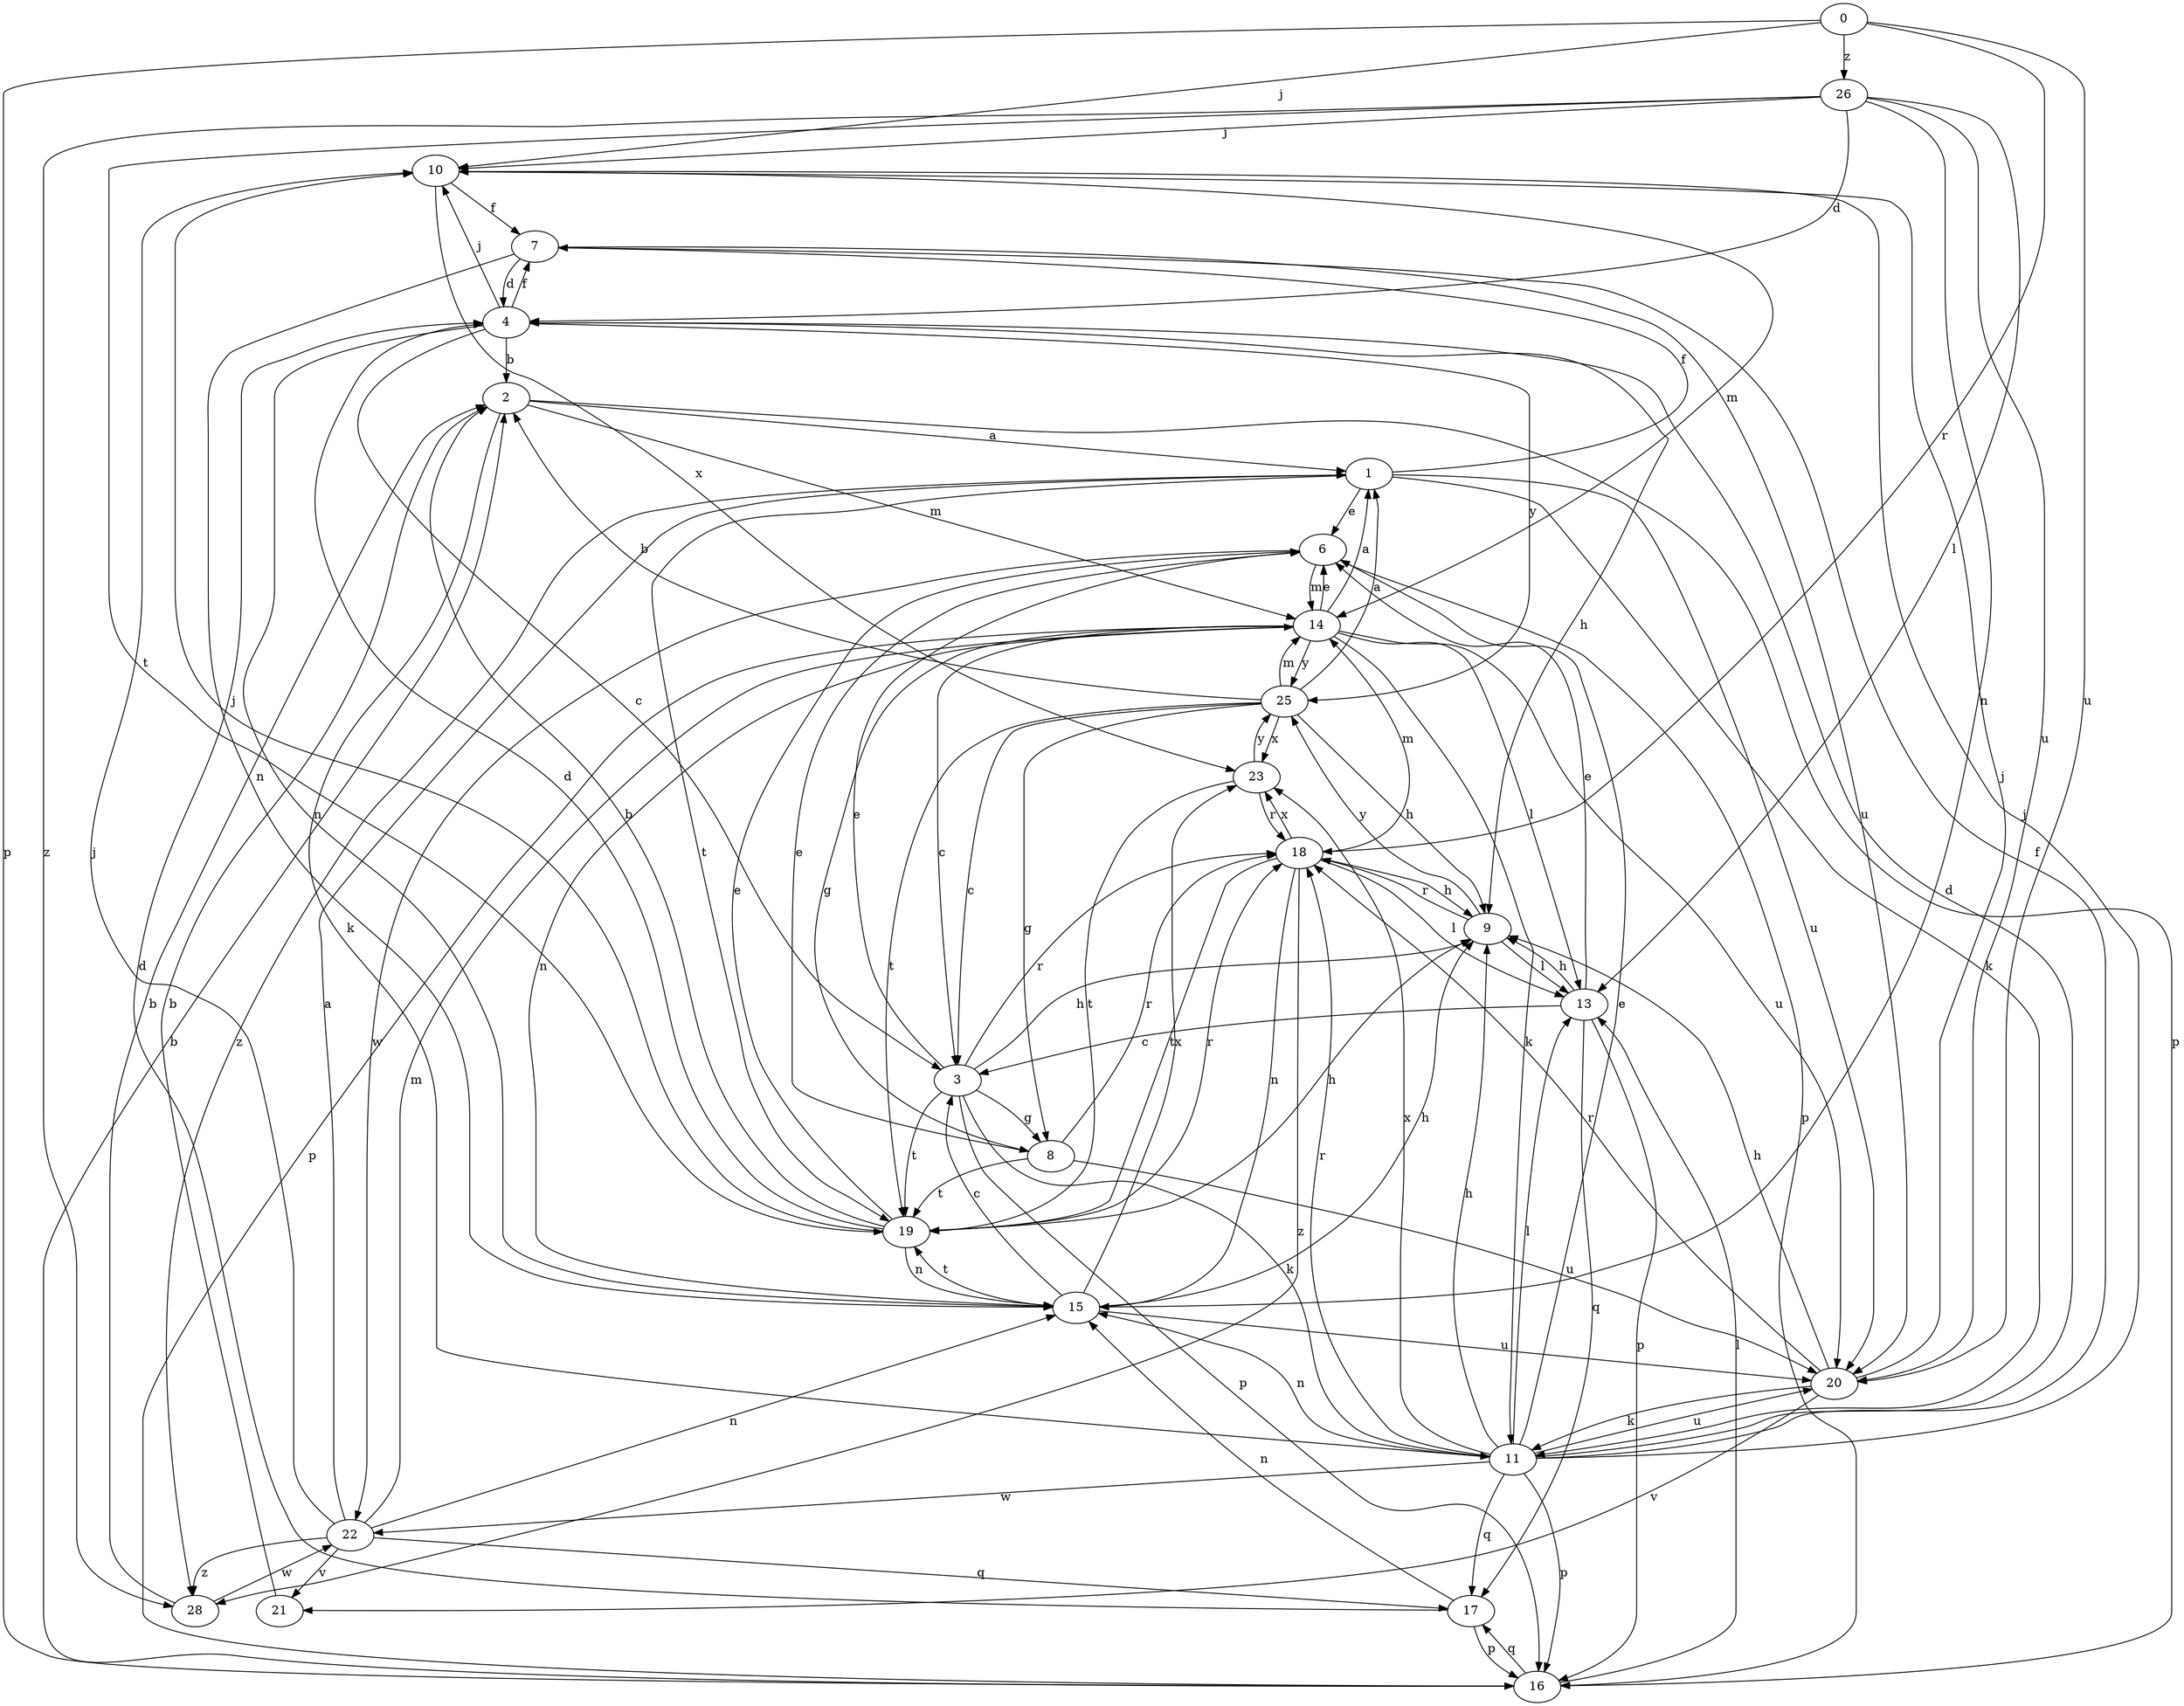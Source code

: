 strict digraph  {
0;
1;
2;
3;
4;
6;
7;
8;
9;
10;
11;
13;
14;
15;
16;
17;
18;
19;
20;
21;
22;
23;
25;
26;
28;
0 -> 10  [label=j];
0 -> 16  [label=p];
0 -> 18  [label=r];
0 -> 20  [label=u];
0 -> 26  [label=z];
1 -> 6  [label=e];
1 -> 7  [label=f];
1 -> 11  [label=k];
1 -> 19  [label=t];
1 -> 20  [label=u];
1 -> 28  [label=z];
2 -> 1  [label=a];
2 -> 11  [label=k];
2 -> 14  [label=m];
2 -> 16  [label=p];
3 -> 6  [label=e];
3 -> 8  [label=g];
3 -> 9  [label=h];
3 -> 11  [label=k];
3 -> 16  [label=p];
3 -> 18  [label=r];
3 -> 19  [label=t];
4 -> 2  [label=b];
4 -> 3  [label=c];
4 -> 7  [label=f];
4 -> 9  [label=h];
4 -> 10  [label=j];
4 -> 15  [label=n];
4 -> 25  [label=y];
6 -> 14  [label=m];
6 -> 16  [label=p];
6 -> 22  [label=w];
7 -> 4  [label=d];
7 -> 15  [label=n];
7 -> 20  [label=u];
8 -> 6  [label=e];
8 -> 18  [label=r];
8 -> 19  [label=t];
8 -> 20  [label=u];
9 -> 13  [label=l];
9 -> 18  [label=r];
9 -> 25  [label=y];
10 -> 7  [label=f];
10 -> 14  [label=m];
10 -> 23  [label=x];
11 -> 4  [label=d];
11 -> 6  [label=e];
11 -> 7  [label=f];
11 -> 9  [label=h];
11 -> 10  [label=j];
11 -> 13  [label=l];
11 -> 15  [label=n];
11 -> 16  [label=p];
11 -> 17  [label=q];
11 -> 18  [label=r];
11 -> 20  [label=u];
11 -> 22  [label=w];
11 -> 23  [label=x];
13 -> 3  [label=c];
13 -> 6  [label=e];
13 -> 9  [label=h];
13 -> 16  [label=p];
13 -> 17  [label=q];
14 -> 1  [label=a];
14 -> 3  [label=c];
14 -> 6  [label=e];
14 -> 8  [label=g];
14 -> 11  [label=k];
14 -> 13  [label=l];
14 -> 15  [label=n];
14 -> 16  [label=p];
14 -> 20  [label=u];
14 -> 25  [label=y];
15 -> 3  [label=c];
15 -> 9  [label=h];
15 -> 19  [label=t];
15 -> 20  [label=u];
15 -> 23  [label=x];
16 -> 2  [label=b];
16 -> 13  [label=l];
16 -> 17  [label=q];
17 -> 4  [label=d];
17 -> 15  [label=n];
17 -> 16  [label=p];
18 -> 9  [label=h];
18 -> 13  [label=l];
18 -> 14  [label=m];
18 -> 15  [label=n];
18 -> 19  [label=t];
18 -> 23  [label=x];
18 -> 28  [label=z];
19 -> 2  [label=b];
19 -> 4  [label=d];
19 -> 6  [label=e];
19 -> 9  [label=h];
19 -> 10  [label=j];
19 -> 15  [label=n];
19 -> 18  [label=r];
20 -> 9  [label=h];
20 -> 10  [label=j];
20 -> 11  [label=k];
20 -> 18  [label=r];
20 -> 21  [label=v];
21 -> 2  [label=b];
22 -> 1  [label=a];
22 -> 10  [label=j];
22 -> 14  [label=m];
22 -> 15  [label=n];
22 -> 17  [label=q];
22 -> 21  [label=v];
22 -> 28  [label=z];
23 -> 18  [label=r];
23 -> 19  [label=t];
23 -> 25  [label=y];
25 -> 1  [label=a];
25 -> 2  [label=b];
25 -> 3  [label=c];
25 -> 8  [label=g];
25 -> 9  [label=h];
25 -> 14  [label=m];
25 -> 19  [label=t];
25 -> 23  [label=x];
26 -> 4  [label=d];
26 -> 10  [label=j];
26 -> 13  [label=l];
26 -> 15  [label=n];
26 -> 19  [label=t];
26 -> 20  [label=u];
26 -> 28  [label=z];
28 -> 2  [label=b];
28 -> 22  [label=w];
}
